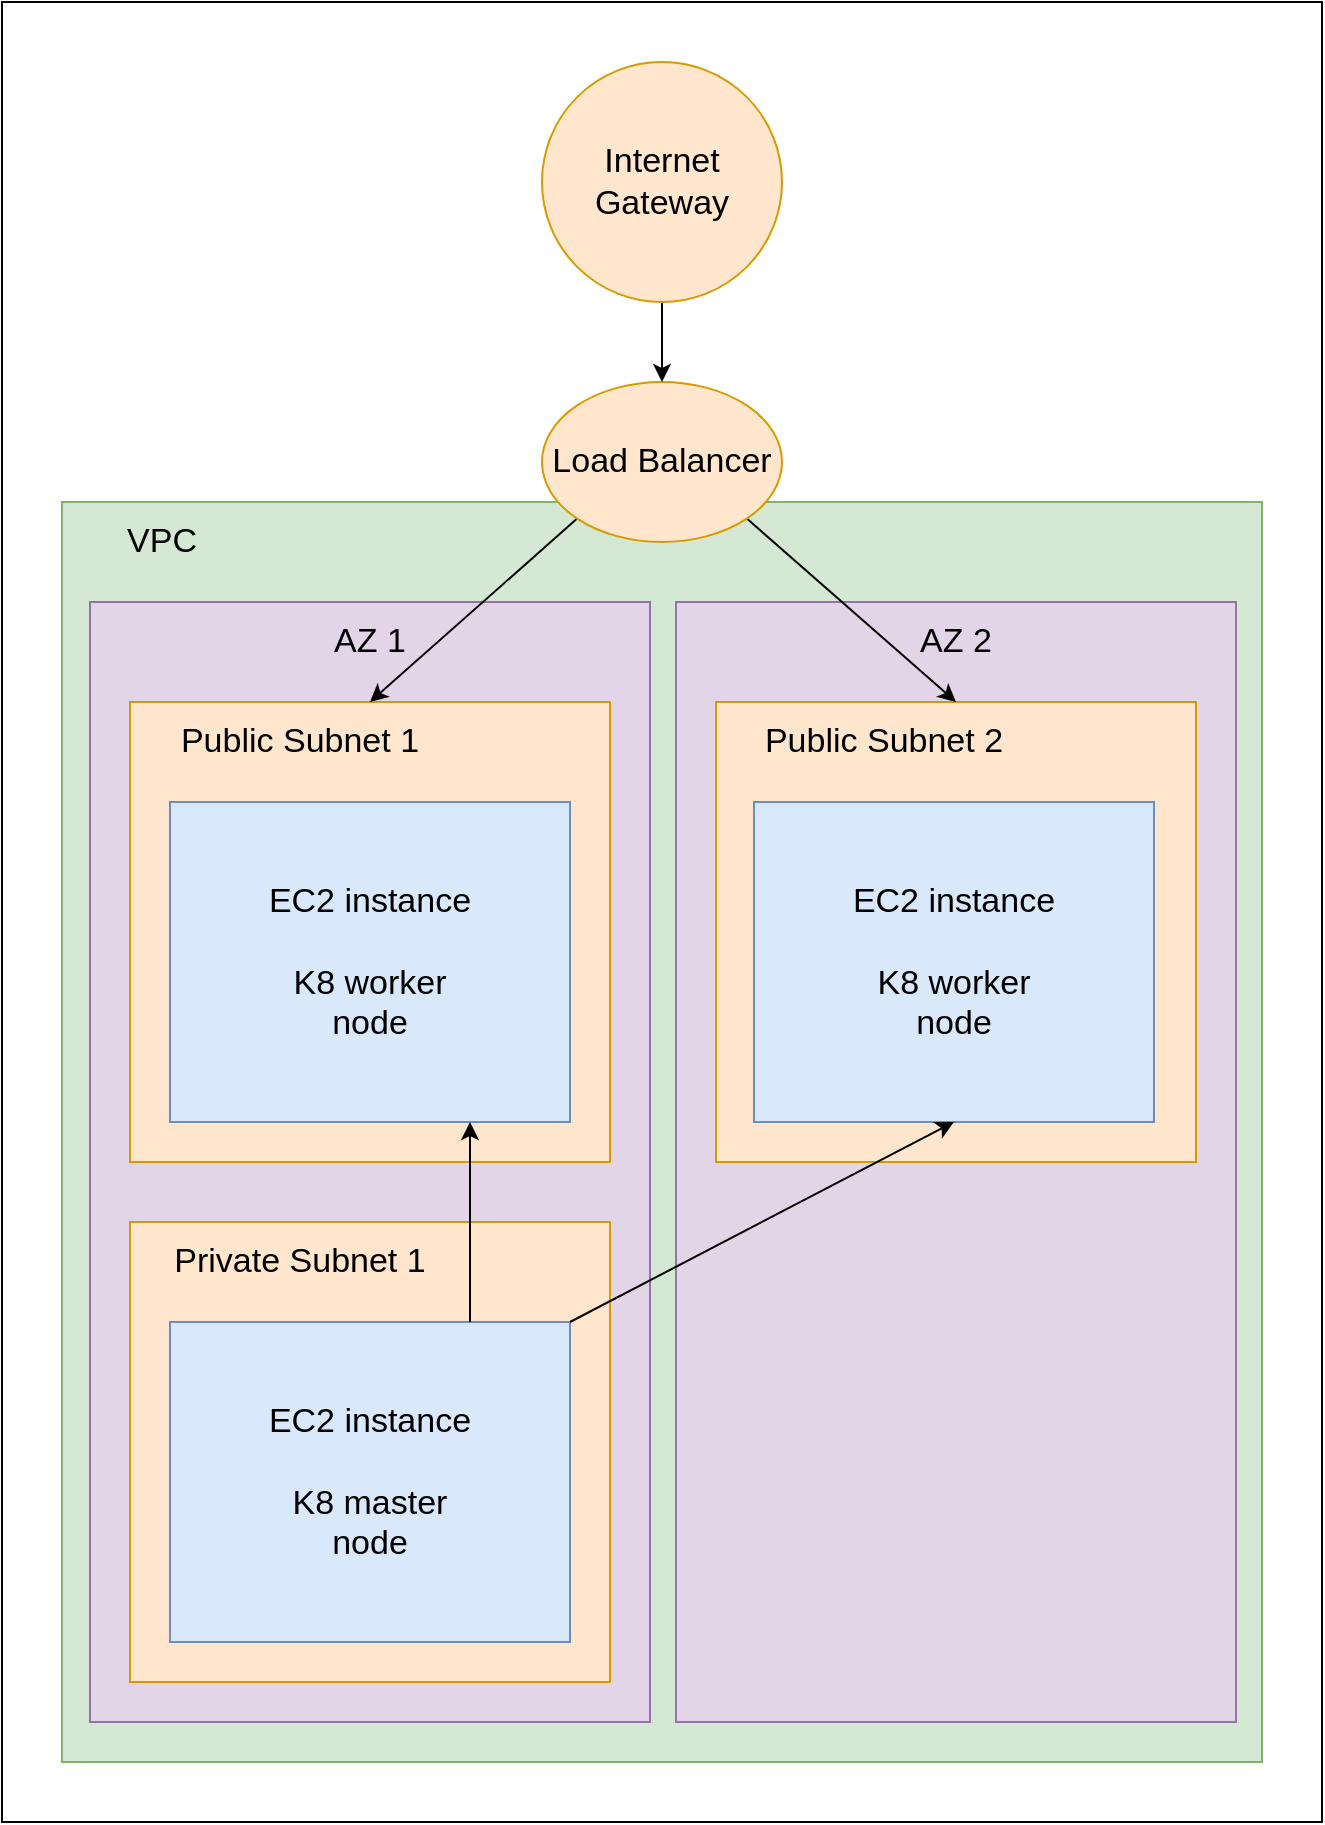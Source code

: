 <mxfile version="14.7.2" type="github">
  <diagram id="_xrMiTFiNafkx5gIE4Ak" name="Page-1">
    <mxGraphModel dx="740" dy="1970" grid="1" gridSize="10" guides="1" tooltips="1" connect="1" arrows="1" fold="1" page="1" pageScale="1" pageWidth="1169" pageHeight="827" math="0" shadow="0">
      <root>
        <mxCell id="0" />
        <mxCell id="1" parent="0" />
        <mxCell id="zQiCcsCawNQomk5Mror5-1" value="" style="rounded=0;whiteSpace=wrap;html=1;" vertex="1" parent="1">
          <mxGeometry x="170" y="-150" width="660" height="910" as="geometry" />
        </mxCell>
        <mxCell id="MCLDEiyw6MSC6ghwdwSk-16" value="" style="rounded=0;whiteSpace=wrap;html=1;fontSize=17;fillColor=#d5e8d4;strokeColor=#82b366;" parent="1" vertex="1">
          <mxGeometry x="200" y="100" width="600" height="630" as="geometry" />
        </mxCell>
        <mxCell id="MCLDEiyw6MSC6ghwdwSk-6" value="" style="group" parent="1" vertex="1" connectable="0">
          <mxGeometry x="517" y="200" width="270" height="510" as="geometry" />
        </mxCell>
        <mxCell id="MCLDEiyw6MSC6ghwdwSk-20" value="" style="group" parent="MCLDEiyw6MSC6ghwdwSk-6" vertex="1" connectable="0">
          <mxGeometry x="-10" y="-50" width="280" height="560" as="geometry" />
        </mxCell>
        <mxCell id="MCLDEiyw6MSC6ghwdwSk-21" value="" style="rounded=0;whiteSpace=wrap;html=1;fontSize=17;fillColor=#e1d5e7;strokeColor=#9673a6;" parent="MCLDEiyw6MSC6ghwdwSk-20" vertex="1">
          <mxGeometry width="280" height="560" as="geometry" />
        </mxCell>
        <mxCell id="MCLDEiyw6MSC6ghwdwSk-22" value="AZ 2" style="text;html=1;strokeColor=none;fillColor=none;align=center;verticalAlign=middle;whiteSpace=wrap;rounded=0;fontSize=17;" parent="MCLDEiyw6MSC6ghwdwSk-20" vertex="1">
          <mxGeometry x="120" y="10" width="40" height="20" as="geometry" />
        </mxCell>
        <mxCell id="MCLDEiyw6MSC6ghwdwSk-7" value="" style="rounded=0;whiteSpace=wrap;html=1;fillColor=#ffe6cc;strokeColor=#d79b00;" parent="MCLDEiyw6MSC6ghwdwSk-20" vertex="1">
          <mxGeometry x="20" y="50" width="240" height="230" as="geometry" />
        </mxCell>
        <mxCell id="MCLDEiyw6MSC6ghwdwSk-8" value="Public Subnet 2" style="text;html=1;strokeColor=none;fillColor=none;align=center;verticalAlign=middle;whiteSpace=wrap;rounded=0;fontSize=17;" parent="MCLDEiyw6MSC6ghwdwSk-20" vertex="1">
          <mxGeometry x="29" y="60" width="150" height="20" as="geometry" />
        </mxCell>
        <mxCell id="MCLDEiyw6MSC6ghwdwSk-9" value="" style="rounded=0;whiteSpace=wrap;html=1;fontSize=17;fillColor=#dae8fc;strokeColor=#6c8ebf;" parent="MCLDEiyw6MSC6ghwdwSk-20" vertex="1">
          <mxGeometry x="39" y="100" width="200" height="160" as="geometry" />
        </mxCell>
        <mxCell id="MCLDEiyw6MSC6ghwdwSk-10" value="EC2 instance&lt;br&gt;&lt;br&gt;K8 worker node" style="text;html=1;strokeColor=none;fillColor=none;align=center;verticalAlign=middle;whiteSpace=wrap;rounded=0;fontSize=17;" parent="MCLDEiyw6MSC6ghwdwSk-20" vertex="1">
          <mxGeometry x="84" y="170" width="110" height="20" as="geometry" />
        </mxCell>
        <mxCell id="MCLDEiyw6MSC6ghwdwSk-23" value="" style="group" parent="1" vertex="1" connectable="0">
          <mxGeometry x="234" y="200" width="260" height="510" as="geometry" />
        </mxCell>
        <mxCell id="MCLDEiyw6MSC6ghwdwSk-5" value="" style="group;fillColor=#e1d5e7;strokeColor=#9673a6;" parent="MCLDEiyw6MSC6ghwdwSk-23" vertex="1" connectable="0">
          <mxGeometry width="260" height="510" as="geometry" />
        </mxCell>
        <mxCell id="MCLDEiyw6MSC6ghwdwSk-19" value="" style="group" parent="MCLDEiyw6MSC6ghwdwSk-5" vertex="1" connectable="0">
          <mxGeometry x="-20" y="-50" width="280" height="560" as="geometry" />
        </mxCell>
        <mxCell id="MCLDEiyw6MSC6ghwdwSk-17" value="" style="rounded=0;whiteSpace=wrap;html=1;fontSize=17;fillColor=#e1d5e7;strokeColor=#9673a6;" parent="MCLDEiyw6MSC6ghwdwSk-19" vertex="1">
          <mxGeometry width="280" height="560" as="geometry" />
        </mxCell>
        <mxCell id="MCLDEiyw6MSC6ghwdwSk-18" value="AZ 1" style="text;html=1;strokeColor=none;fillColor=none;align=center;verticalAlign=middle;whiteSpace=wrap;rounded=0;fontSize=17;" parent="MCLDEiyw6MSC6ghwdwSk-19" vertex="1">
          <mxGeometry x="120" y="10" width="40" height="20" as="geometry" />
        </mxCell>
        <mxCell id="MCLDEiyw6MSC6ghwdwSk-1" value="" style="rounded=0;whiteSpace=wrap;html=1;fillColor=#ffe6cc;strokeColor=#d79b00;" parent="MCLDEiyw6MSC6ghwdwSk-5" vertex="1">
          <mxGeometry width="240" height="230" as="geometry" />
        </mxCell>
        <mxCell id="MCLDEiyw6MSC6ghwdwSk-2" value="Public Subnet 1" style="text;html=1;strokeColor=none;fillColor=none;align=center;verticalAlign=middle;whiteSpace=wrap;rounded=0;fontSize=17;" parent="MCLDEiyw6MSC6ghwdwSk-5" vertex="1">
          <mxGeometry x="10" y="10" width="150" height="20" as="geometry" />
        </mxCell>
        <mxCell id="MCLDEiyw6MSC6ghwdwSk-3" value="" style="rounded=0;whiteSpace=wrap;html=1;fontSize=17;fillColor=#dae8fc;strokeColor=#6c8ebf;" parent="MCLDEiyw6MSC6ghwdwSk-5" vertex="1">
          <mxGeometry x="20" y="50" width="200" height="160" as="geometry" />
        </mxCell>
        <mxCell id="MCLDEiyw6MSC6ghwdwSk-4" value="EC2 instance&lt;br&gt;&lt;br&gt;K8 worker node" style="text;html=1;strokeColor=none;fillColor=none;align=center;verticalAlign=middle;whiteSpace=wrap;rounded=0;fontSize=17;" parent="MCLDEiyw6MSC6ghwdwSk-5" vertex="1">
          <mxGeometry x="65" y="120" width="110" height="20" as="geometry" />
        </mxCell>
        <mxCell id="MCLDEiyw6MSC6ghwdwSk-11" value="" style="group" parent="MCLDEiyw6MSC6ghwdwSk-23" vertex="1" connectable="0">
          <mxGeometry y="260" width="240" height="230" as="geometry" />
        </mxCell>
        <mxCell id="MCLDEiyw6MSC6ghwdwSk-12" value="" style="rounded=0;whiteSpace=wrap;html=1;fillColor=#ffe6cc;strokeColor=#d79b00;" parent="MCLDEiyw6MSC6ghwdwSk-11" vertex="1">
          <mxGeometry width="240" height="230" as="geometry" />
        </mxCell>
        <mxCell id="MCLDEiyw6MSC6ghwdwSk-13" value="Private Subnet 1" style="text;html=1;strokeColor=none;fillColor=none;align=center;verticalAlign=middle;whiteSpace=wrap;rounded=0;fontSize=17;" parent="MCLDEiyw6MSC6ghwdwSk-11" vertex="1">
          <mxGeometry x="10" y="10" width="150" height="20" as="geometry" />
        </mxCell>
        <mxCell id="MCLDEiyw6MSC6ghwdwSk-14" value="" style="rounded=0;whiteSpace=wrap;html=1;fontSize=17;fillColor=#dae8fc;strokeColor=#6c8ebf;" parent="MCLDEiyw6MSC6ghwdwSk-11" vertex="1">
          <mxGeometry x="20" y="50" width="200" height="160" as="geometry" />
        </mxCell>
        <mxCell id="MCLDEiyw6MSC6ghwdwSk-15" value="EC2 instance&lt;br&gt;&lt;br&gt;K8 master node" style="text;html=1;strokeColor=none;fillColor=none;align=center;verticalAlign=middle;whiteSpace=wrap;rounded=0;fontSize=17;" parent="MCLDEiyw6MSC6ghwdwSk-11" vertex="1">
          <mxGeometry x="65" y="120" width="110" height="20" as="geometry" />
        </mxCell>
        <mxCell id="MCLDEiyw6MSC6ghwdwSk-31" style="edgeStyle=none;rounded=0;orthogonalLoop=1;jettySize=auto;html=1;exitX=0.75;exitY=0;exitDx=0;exitDy=0;entryX=0.75;entryY=1;entryDx=0;entryDy=0;fontSize=17;" parent="MCLDEiyw6MSC6ghwdwSk-23" source="MCLDEiyw6MSC6ghwdwSk-14" target="MCLDEiyw6MSC6ghwdwSk-3" edge="1">
          <mxGeometry relative="1" as="geometry" />
        </mxCell>
        <mxCell id="MCLDEiyw6MSC6ghwdwSk-24" value="VPC" style="text;html=1;strokeColor=none;fillColor=none;align=center;verticalAlign=middle;whiteSpace=wrap;rounded=0;fontSize=17;" parent="1" vertex="1">
          <mxGeometry x="230" y="110" width="40" height="20" as="geometry" />
        </mxCell>
        <mxCell id="MCLDEiyw6MSC6ghwdwSk-27" style="rounded=0;orthogonalLoop=1;jettySize=auto;html=1;exitX=0;exitY=1;exitDx=0;exitDy=0;entryX=0.5;entryY=0;entryDx=0;entryDy=0;fontSize=17;" parent="1" source="MCLDEiyw6MSC6ghwdwSk-25" target="MCLDEiyw6MSC6ghwdwSk-1" edge="1">
          <mxGeometry relative="1" as="geometry" />
        </mxCell>
        <mxCell id="MCLDEiyw6MSC6ghwdwSk-28" style="edgeStyle=none;rounded=0;orthogonalLoop=1;jettySize=auto;html=1;exitX=1;exitY=1;exitDx=0;exitDy=0;entryX=0.5;entryY=0;entryDx=0;entryDy=0;fontSize=17;" parent="1" source="MCLDEiyw6MSC6ghwdwSk-25" target="MCLDEiyw6MSC6ghwdwSk-7" edge="1">
          <mxGeometry relative="1" as="geometry" />
        </mxCell>
        <mxCell id="MCLDEiyw6MSC6ghwdwSk-25" value="Load Balancer" style="ellipse;whiteSpace=wrap;html=1;fontSize=17;fillColor=#ffe6cc;strokeColor=#d79b00;" parent="1" vertex="1">
          <mxGeometry x="440" y="40" width="120" height="80" as="geometry" />
        </mxCell>
        <mxCell id="MCLDEiyw6MSC6ghwdwSk-29" style="edgeStyle=none;rounded=0;orthogonalLoop=1;jettySize=auto;html=1;exitX=0.5;exitY=1;exitDx=0;exitDy=0;entryX=0.5;entryY=0;entryDx=0;entryDy=0;fontSize=17;" parent="1" source="MCLDEiyw6MSC6ghwdwSk-26" target="MCLDEiyw6MSC6ghwdwSk-25" edge="1">
          <mxGeometry relative="1" as="geometry" />
        </mxCell>
        <mxCell id="MCLDEiyw6MSC6ghwdwSk-26" value="Internet Gateway" style="ellipse;whiteSpace=wrap;html=1;aspect=fixed;fontSize=17;fillColor=#ffe6cc;strokeColor=#d79b00;" parent="1" vertex="1">
          <mxGeometry x="440" y="-120" width="120" height="120" as="geometry" />
        </mxCell>
        <mxCell id="MCLDEiyw6MSC6ghwdwSk-30" style="edgeStyle=none;rounded=0;orthogonalLoop=1;jettySize=auto;html=1;exitX=1;exitY=0;exitDx=0;exitDy=0;entryX=0.5;entryY=1;entryDx=0;entryDy=0;fontSize=17;" parent="1" source="MCLDEiyw6MSC6ghwdwSk-14" target="MCLDEiyw6MSC6ghwdwSk-9" edge="1">
          <mxGeometry relative="1" as="geometry" />
        </mxCell>
      </root>
    </mxGraphModel>
  </diagram>
</mxfile>

